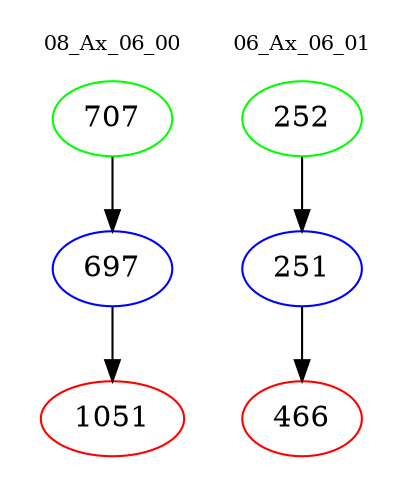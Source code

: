 digraph{
subgraph cluster_0 {
color = white
label = "08_Ax_06_00";
fontsize=10;
T0_707 [label="707", color="green"]
T0_707 -> T0_697 [color="black"]
T0_697 [label="697", color="blue"]
T0_697 -> T0_1051 [color="black"]
T0_1051 [label="1051", color="red"]
}
subgraph cluster_1 {
color = white
label = "06_Ax_06_01";
fontsize=10;
T1_252 [label="252", color="green"]
T1_252 -> T1_251 [color="black"]
T1_251 [label="251", color="blue"]
T1_251 -> T1_466 [color="black"]
T1_466 [label="466", color="red"]
}
}
